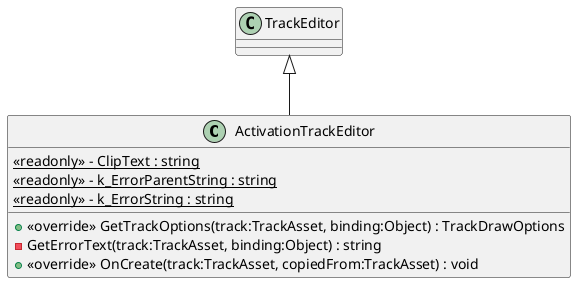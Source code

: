 @startuml
class ActivationTrackEditor {
    {static} <<readonly>> - ClipText : string
    {static} <<readonly>> - k_ErrorParentString : string
    {static} <<readonly>> - k_ErrorString : string
    + <<override>> GetTrackOptions(track:TrackAsset, binding:Object) : TrackDrawOptions
    - GetErrorText(track:TrackAsset, binding:Object) : string
    + <<override>> OnCreate(track:TrackAsset, copiedFrom:TrackAsset) : void
}
TrackEditor <|-- ActivationTrackEditor
@enduml
